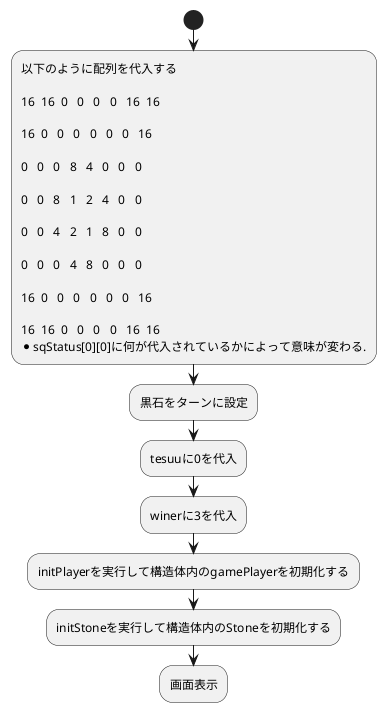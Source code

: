 @startuml
start
  :以下のように配列を代入する

  16  16  0   0   0   0   16  16
                                  
  16  0   0   0   0   0   0   16
                                
  0   0   0   8   4   0   0   0
                              
  0   0   8   1   2   4   0   0 
                              
  0   0   4   2   1   8   0   0 
                              
  0   0   0   4   8   0   0   0 
                             
  16  0   0   0   0   0   0   16
                         
  16  16  0   0   0   0   16  16
  *sqStatus[0][0]に何が代入されているかによって意味が変わる.;
  :黒石をターンに設定;
  :tesuuに0を代入;
  :winerに3を代入;
  :initPlayerを実行して構造体内のgamePlayerを初期化する;
  :initStoneを実行して構造体内のStoneを初期化する;
  :画面表示;

@enduml